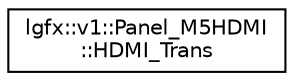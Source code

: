 digraph "Graphical Class Hierarchy"
{
 // LATEX_PDF_SIZE
  edge [fontname="Helvetica",fontsize="10",labelfontname="Helvetica",labelfontsize="10"];
  node [fontname="Helvetica",fontsize="10",shape=record];
  rankdir="LR";
  Node0 [label="lgfx::v1::Panel_M5HDMI\l::HDMI_Trans",height=0.2,width=0.4,color="black", fillcolor="white", style="filled",URL="$dc/dcf/classlgfx_1_1v1_1_1Panel__M5HDMI_1_1HDMI__Trans.html",tooltip=" "];
}
